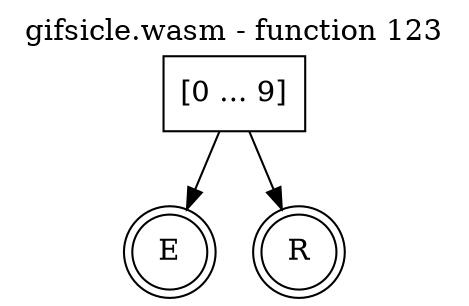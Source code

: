 digraph finite_state_machine {
    label = "gifsicle.wasm - function 123"
    labelloc =  t
    labelfontsize = 16
    labelfontcolor = black
    labelfontname = "Helvetica"
    node [shape = doublecircle]; E R ;
    node [shape = box];
    node [shape=box, color=black, style=solid] 0[label="[0 ... 9]"]
    0 -> E;
    0 -> R;
}
